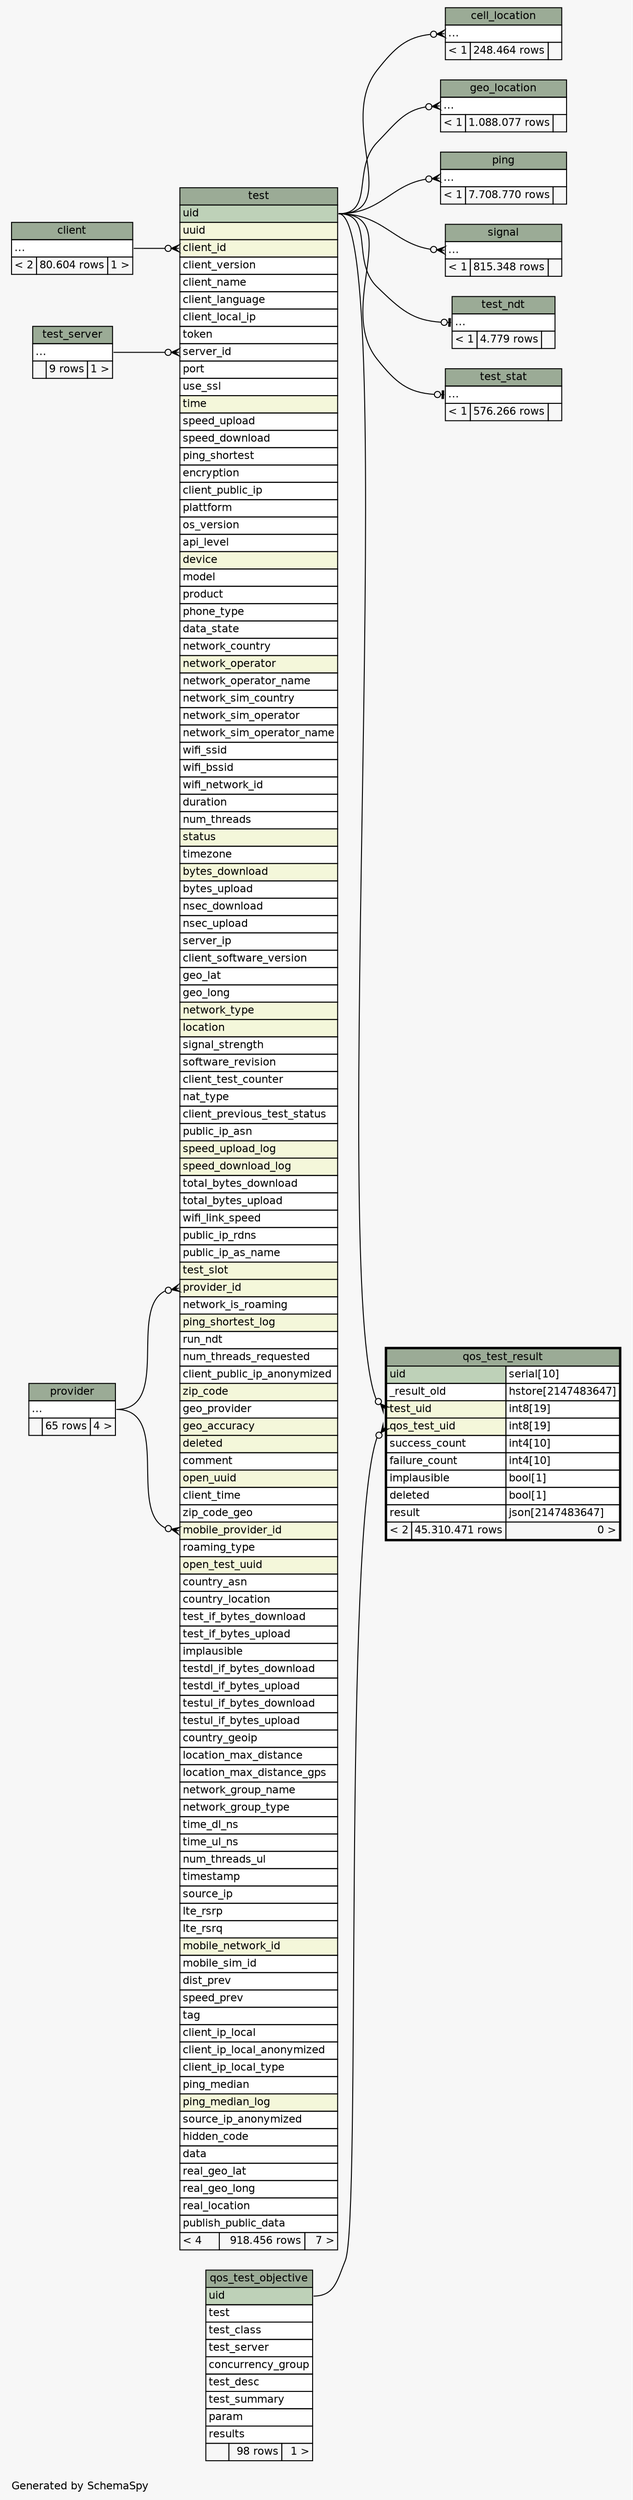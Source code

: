 // dot 2.38.0 on Windows 8 6.2
// SchemaSpy rev 590
digraph "twoDegreesRelationshipsDiagram" {
  graph [
    rankdir="RL"
    bgcolor="#f7f7f7"
    label="\nGenerated by SchemaSpy"
    labeljust="l"
    nodesep="0.18"
    ranksep="0.46"
    fontname="Helvetica"
    fontsize="11"
  ];
  node [
    fontname="Helvetica"
    fontsize="11"
    shape="plaintext"
  ];
  edge [
    arrowsize="0.8"
  ];
  "cell_location":"elipses":w -> "test":"uid":e [arrowhead=none dir=back arrowtail=crowodot];
  "geo_location":"elipses":w -> "test":"uid":e [arrowhead=none dir=back arrowtail=crowodot];
  "ping":"elipses":w -> "test":"uid":e [arrowhead=none dir=back arrowtail=crowodot];
  "qos_test_result":"qos_test_uid":w -> "qos_test_objective":"uid":e [arrowhead=none dir=back arrowtail=crowodot];
  "qos_test_result":"test_uid":w -> "test":"uid":e [arrowhead=none dir=back arrowtail=crowodot];
  "signal":"elipses":w -> "test":"uid":e [arrowhead=none dir=back arrowtail=crowodot];
  "test":"client_id":w -> "client":"elipses":e [arrowhead=none dir=back arrowtail=crowodot];
  "test":"mobile_provider_id":w -> "provider":"elipses":e [arrowhead=none dir=back arrowtail=crowodot];
  "test":"provider_id":w -> "provider":"elipses":e [arrowhead=none dir=back arrowtail=crowodot];
  "test":"server_id":w -> "test_server":"elipses":e [arrowhead=none dir=back arrowtail=crowodot];
  "test_ndt":"elipses":w -> "test":"uid":e [arrowhead=none dir=back arrowtail=teeodot];
  "test_stat":"elipses":w -> "test":"uid":e [arrowhead=none dir=back arrowtail=teeodot];
  "cell_location" [
    label=<
    <TABLE BORDER="0" CELLBORDER="1" CELLSPACING="0" BGCOLOR="#ffffff">
      <TR><TD COLSPAN="3" BGCOLOR="#9bab96" ALIGN="CENTER">cell_location</TD></TR>
      <TR><TD PORT="elipses" COLSPAN="3" ALIGN="LEFT">...</TD></TR>
      <TR><TD ALIGN="LEFT" BGCOLOR="#f7f7f7">&lt; 1</TD><TD ALIGN="RIGHT" BGCOLOR="#f7f7f7">248.464 rows</TD><TD ALIGN="RIGHT" BGCOLOR="#f7f7f7">  </TD></TR>
    </TABLE>>
    URL="cell_location.html"
    tooltip="cell_location"
  ];
  "client" [
    label=<
    <TABLE BORDER="0" CELLBORDER="1" CELLSPACING="0" BGCOLOR="#ffffff">
      <TR><TD COLSPAN="3" BGCOLOR="#9bab96" ALIGN="CENTER">client</TD></TR>
      <TR><TD PORT="elipses" COLSPAN="3" ALIGN="LEFT">...</TD></TR>
      <TR><TD ALIGN="LEFT" BGCOLOR="#f7f7f7">&lt; 2</TD><TD ALIGN="RIGHT" BGCOLOR="#f7f7f7">80.604 rows</TD><TD ALIGN="RIGHT" BGCOLOR="#f7f7f7">1 &gt;</TD></TR>
    </TABLE>>
    URL="client.html"
    tooltip="client"
  ];
  "geo_location" [
    label=<
    <TABLE BORDER="0" CELLBORDER="1" CELLSPACING="0" BGCOLOR="#ffffff">
      <TR><TD COLSPAN="3" BGCOLOR="#9bab96" ALIGN="CENTER">geo_location</TD></TR>
      <TR><TD PORT="elipses" COLSPAN="3" ALIGN="LEFT">...</TD></TR>
      <TR><TD ALIGN="LEFT" BGCOLOR="#f7f7f7">&lt; 1</TD><TD ALIGN="RIGHT" BGCOLOR="#f7f7f7">1.088.077 rows</TD><TD ALIGN="RIGHT" BGCOLOR="#f7f7f7">  </TD></TR>
    </TABLE>>
    URL="geo_location.html"
    tooltip="geo_location"
  ];
  "ping" [
    label=<
    <TABLE BORDER="0" CELLBORDER="1" CELLSPACING="0" BGCOLOR="#ffffff">
      <TR><TD COLSPAN="3" BGCOLOR="#9bab96" ALIGN="CENTER">ping</TD></TR>
      <TR><TD PORT="elipses" COLSPAN="3" ALIGN="LEFT">...</TD></TR>
      <TR><TD ALIGN="LEFT" BGCOLOR="#f7f7f7">&lt; 1</TD><TD ALIGN="RIGHT" BGCOLOR="#f7f7f7">7.708.770 rows</TD><TD ALIGN="RIGHT" BGCOLOR="#f7f7f7">  </TD></TR>
    </TABLE>>
    URL="ping.html"
    tooltip="ping"
  ];
  "provider" [
    label=<
    <TABLE BORDER="0" CELLBORDER="1" CELLSPACING="0" BGCOLOR="#ffffff">
      <TR><TD COLSPAN="3" BGCOLOR="#9bab96" ALIGN="CENTER">provider</TD></TR>
      <TR><TD PORT="elipses" COLSPAN="3" ALIGN="LEFT">...</TD></TR>
      <TR><TD ALIGN="LEFT" BGCOLOR="#f7f7f7">  </TD><TD ALIGN="RIGHT" BGCOLOR="#f7f7f7">65 rows</TD><TD ALIGN="RIGHT" BGCOLOR="#f7f7f7">4 &gt;</TD></TR>
    </TABLE>>
    URL="provider.html"
    tooltip="provider"
  ];
  "qos_test_objective" [
    label=<
    <TABLE BORDER="0" CELLBORDER="1" CELLSPACING="0" BGCOLOR="#ffffff">
      <TR><TD COLSPAN="3" BGCOLOR="#9bab96" ALIGN="CENTER">qos_test_objective</TD></TR>
      <TR><TD PORT="uid" COLSPAN="3" BGCOLOR="#bed1b8" ALIGN="LEFT">uid</TD></TR>
      <TR><TD PORT="test" COLSPAN="3" ALIGN="LEFT">test</TD></TR>
      <TR><TD PORT="test_class" COLSPAN="3" ALIGN="LEFT">test_class</TD></TR>
      <TR><TD PORT="test_server" COLSPAN="3" ALIGN="LEFT">test_server</TD></TR>
      <TR><TD PORT="concurrency_group" COLSPAN="3" ALIGN="LEFT">concurrency_group</TD></TR>
      <TR><TD PORT="test_desc" COLSPAN="3" ALIGN="LEFT">test_desc</TD></TR>
      <TR><TD PORT="test_summary" COLSPAN="3" ALIGN="LEFT">test_summary</TD></TR>
      <TR><TD PORT="param" COLSPAN="3" ALIGN="LEFT">param</TD></TR>
      <TR><TD PORT="results" COLSPAN="3" ALIGN="LEFT">results</TD></TR>
      <TR><TD ALIGN="LEFT" BGCOLOR="#f7f7f7">  </TD><TD ALIGN="RIGHT" BGCOLOR="#f7f7f7">98 rows</TD><TD ALIGN="RIGHT" BGCOLOR="#f7f7f7">1 &gt;</TD></TR>
    </TABLE>>
    URL="qos_test_objective.html"
    tooltip="qos_test_objective"
  ];
  "qos_test_result" [
    label=<
    <TABLE BORDER="2" CELLBORDER="1" CELLSPACING="0" BGCOLOR="#ffffff">
      <TR><TD COLSPAN="3" BGCOLOR="#9bab96" ALIGN="CENTER">qos_test_result</TD></TR>
      <TR><TD PORT="uid" COLSPAN="2" BGCOLOR="#bed1b8" ALIGN="LEFT">uid</TD><TD PORT="uid.type" ALIGN="LEFT">serial[10]</TD></TR>
      <TR><TD PORT="_result_old" COLSPAN="2" ALIGN="LEFT">_result_old</TD><TD PORT="_result_old.type" ALIGN="LEFT">hstore[2147483647]</TD></TR>
      <TR><TD PORT="test_uid" COLSPAN="2" BGCOLOR="#f4f7da" ALIGN="LEFT">test_uid</TD><TD PORT="test_uid.type" ALIGN="LEFT">int8[19]</TD></TR>
      <TR><TD PORT="qos_test_uid" COLSPAN="2" BGCOLOR="#f4f7da" ALIGN="LEFT">qos_test_uid</TD><TD PORT="qos_test_uid.type" ALIGN="LEFT">int8[19]</TD></TR>
      <TR><TD PORT="success_count" COLSPAN="2" ALIGN="LEFT">success_count</TD><TD PORT="success_count.type" ALIGN="LEFT">int4[10]</TD></TR>
      <TR><TD PORT="failure_count" COLSPAN="2" ALIGN="LEFT">failure_count</TD><TD PORT="failure_count.type" ALIGN="LEFT">int4[10]</TD></TR>
      <TR><TD PORT="implausible" COLSPAN="2" ALIGN="LEFT">implausible</TD><TD PORT="implausible.type" ALIGN="LEFT">bool[1]</TD></TR>
      <TR><TD PORT="deleted" COLSPAN="2" ALIGN="LEFT">deleted</TD><TD PORT="deleted.type" ALIGN="LEFT">bool[1]</TD></TR>
      <TR><TD PORT="result" COLSPAN="2" ALIGN="LEFT">result</TD><TD PORT="result.type" ALIGN="LEFT">json[2147483647]</TD></TR>
      <TR><TD ALIGN="LEFT" BGCOLOR="#f7f7f7">&lt; 2</TD><TD ALIGN="RIGHT" BGCOLOR="#f7f7f7">45.310.471 rows</TD><TD ALIGN="RIGHT" BGCOLOR="#f7f7f7">0 &gt;</TD></TR>
    </TABLE>>
    URL="qos_test_result.html"
    tooltip="qos_test_result"
  ];
  "signal" [
    label=<
    <TABLE BORDER="0" CELLBORDER="1" CELLSPACING="0" BGCOLOR="#ffffff">
      <TR><TD COLSPAN="3" BGCOLOR="#9bab96" ALIGN="CENTER">signal</TD></TR>
      <TR><TD PORT="elipses" COLSPAN="3" ALIGN="LEFT">...</TD></TR>
      <TR><TD ALIGN="LEFT" BGCOLOR="#f7f7f7">&lt; 1</TD><TD ALIGN="RIGHT" BGCOLOR="#f7f7f7">815.348 rows</TD><TD ALIGN="RIGHT" BGCOLOR="#f7f7f7">  </TD></TR>
    </TABLE>>
    URL="signal.html"
    tooltip="signal"
  ];
  "test" [
    label=<
    <TABLE BORDER="0" CELLBORDER="1" CELLSPACING="0" BGCOLOR="#ffffff">
      <TR><TD COLSPAN="3" BGCOLOR="#9bab96" ALIGN="CENTER">test</TD></TR>
      <TR><TD PORT="uid" COLSPAN="3" BGCOLOR="#bed1b8" ALIGN="LEFT">uid</TD></TR>
      <TR><TD PORT="uuid" COLSPAN="3" BGCOLOR="#f4f7da" ALIGN="LEFT">uuid</TD></TR>
      <TR><TD PORT="client_id" COLSPAN="3" BGCOLOR="#f4f7da" ALIGN="LEFT">client_id</TD></TR>
      <TR><TD PORT="client_version" COLSPAN="3" ALIGN="LEFT">client_version</TD></TR>
      <TR><TD PORT="client_name" COLSPAN="3" ALIGN="LEFT">client_name</TD></TR>
      <TR><TD PORT="client_language" COLSPAN="3" ALIGN="LEFT">client_language</TD></TR>
      <TR><TD PORT="client_local_ip" COLSPAN="3" ALIGN="LEFT">client_local_ip</TD></TR>
      <TR><TD PORT="token" COLSPAN="3" ALIGN="LEFT">token</TD></TR>
      <TR><TD PORT="server_id" COLSPAN="3" ALIGN="LEFT">server_id</TD></TR>
      <TR><TD PORT="port" COLSPAN="3" ALIGN="LEFT">port</TD></TR>
      <TR><TD PORT="use_ssl" COLSPAN="3" ALIGN="LEFT">use_ssl</TD></TR>
      <TR><TD PORT="time" COLSPAN="3" BGCOLOR="#f4f7da" ALIGN="LEFT">time</TD></TR>
      <TR><TD PORT="speed_upload" COLSPAN="3" ALIGN="LEFT">speed_upload</TD></TR>
      <TR><TD PORT="speed_download" COLSPAN="3" ALIGN="LEFT">speed_download</TD></TR>
      <TR><TD PORT="ping_shortest" COLSPAN="3" ALIGN="LEFT">ping_shortest</TD></TR>
      <TR><TD PORT="encryption" COLSPAN="3" ALIGN="LEFT">encryption</TD></TR>
      <TR><TD PORT="client_public_ip" COLSPAN="3" ALIGN="LEFT">client_public_ip</TD></TR>
      <TR><TD PORT="plattform" COLSPAN="3" ALIGN="LEFT">plattform</TD></TR>
      <TR><TD PORT="os_version" COLSPAN="3" ALIGN="LEFT">os_version</TD></TR>
      <TR><TD PORT="api_level" COLSPAN="3" ALIGN="LEFT">api_level</TD></TR>
      <TR><TD PORT="device" COLSPAN="3" BGCOLOR="#f4f7da" ALIGN="LEFT">device</TD></TR>
      <TR><TD PORT="model" COLSPAN="3" ALIGN="LEFT">model</TD></TR>
      <TR><TD PORT="product" COLSPAN="3" ALIGN="LEFT">product</TD></TR>
      <TR><TD PORT="phone_type" COLSPAN="3" ALIGN="LEFT">phone_type</TD></TR>
      <TR><TD PORT="data_state" COLSPAN="3" ALIGN="LEFT">data_state</TD></TR>
      <TR><TD PORT="network_country" COLSPAN="3" ALIGN="LEFT">network_country</TD></TR>
      <TR><TD PORT="network_operator" COLSPAN="3" BGCOLOR="#f4f7da" ALIGN="LEFT">network_operator</TD></TR>
      <TR><TD PORT="network_operator_name" COLSPAN="3" ALIGN="LEFT">network_operator_name</TD></TR>
      <TR><TD PORT="network_sim_country" COLSPAN="3" ALIGN="LEFT">network_sim_country</TD></TR>
      <TR><TD PORT="network_sim_operator" COLSPAN="3" ALIGN="LEFT">network_sim_operator</TD></TR>
      <TR><TD PORT="network_sim_operator_name" COLSPAN="3" ALIGN="LEFT">network_sim_operator_name</TD></TR>
      <TR><TD PORT="wifi_ssid" COLSPAN="3" ALIGN="LEFT">wifi_ssid</TD></TR>
      <TR><TD PORT="wifi_bssid" COLSPAN="3" ALIGN="LEFT">wifi_bssid</TD></TR>
      <TR><TD PORT="wifi_network_id" COLSPAN="3" ALIGN="LEFT">wifi_network_id</TD></TR>
      <TR><TD PORT="duration" COLSPAN="3" ALIGN="LEFT">duration</TD></TR>
      <TR><TD PORT="num_threads" COLSPAN="3" ALIGN="LEFT">num_threads</TD></TR>
      <TR><TD PORT="status" COLSPAN="3" BGCOLOR="#f4f7da" ALIGN="LEFT">status</TD></TR>
      <TR><TD PORT="timezone" COLSPAN="3" ALIGN="LEFT">timezone</TD></TR>
      <TR><TD PORT="bytes_download" COLSPAN="3" BGCOLOR="#f4f7da" ALIGN="LEFT">bytes_download</TD></TR>
      <TR><TD PORT="bytes_upload" COLSPAN="3" ALIGN="LEFT">bytes_upload</TD></TR>
      <TR><TD PORT="nsec_download" COLSPAN="3" ALIGN="LEFT">nsec_download</TD></TR>
      <TR><TD PORT="nsec_upload" COLSPAN="3" ALIGN="LEFT">nsec_upload</TD></TR>
      <TR><TD PORT="server_ip" COLSPAN="3" ALIGN="LEFT">server_ip</TD></TR>
      <TR><TD PORT="client_software_version" COLSPAN="3" ALIGN="LEFT">client_software_version</TD></TR>
      <TR><TD PORT="geo_lat" COLSPAN="3" ALIGN="LEFT">geo_lat</TD></TR>
      <TR><TD PORT="geo_long" COLSPAN="3" ALIGN="LEFT">geo_long</TD></TR>
      <TR><TD PORT="network_type" COLSPAN="3" BGCOLOR="#f4f7da" ALIGN="LEFT">network_type</TD></TR>
      <TR><TD PORT="location" COLSPAN="3" BGCOLOR="#f4f7da" ALIGN="LEFT">location</TD></TR>
      <TR><TD PORT="signal_strength" COLSPAN="3" ALIGN="LEFT">signal_strength</TD></TR>
      <TR><TD PORT="software_revision" COLSPAN="3" ALIGN="LEFT">software_revision</TD></TR>
      <TR><TD PORT="client_test_counter" COLSPAN="3" ALIGN="LEFT">client_test_counter</TD></TR>
      <TR><TD PORT="nat_type" COLSPAN="3" ALIGN="LEFT">nat_type</TD></TR>
      <TR><TD PORT="client_previous_test_status" COLSPAN="3" ALIGN="LEFT">client_previous_test_status</TD></TR>
      <TR><TD PORT="public_ip_asn" COLSPAN="3" ALIGN="LEFT">public_ip_asn</TD></TR>
      <TR><TD PORT="speed_upload_log" COLSPAN="3" BGCOLOR="#f4f7da" ALIGN="LEFT">speed_upload_log</TD></TR>
      <TR><TD PORT="speed_download_log" COLSPAN="3" BGCOLOR="#f4f7da" ALIGN="LEFT">speed_download_log</TD></TR>
      <TR><TD PORT="total_bytes_download" COLSPAN="3" ALIGN="LEFT">total_bytes_download</TD></TR>
      <TR><TD PORT="total_bytes_upload" COLSPAN="3" ALIGN="LEFT">total_bytes_upload</TD></TR>
      <TR><TD PORT="wifi_link_speed" COLSPAN="3" ALIGN="LEFT">wifi_link_speed</TD></TR>
      <TR><TD PORT="public_ip_rdns" COLSPAN="3" ALIGN="LEFT">public_ip_rdns</TD></TR>
      <TR><TD PORT="public_ip_as_name" COLSPAN="3" ALIGN="LEFT">public_ip_as_name</TD></TR>
      <TR><TD PORT="test_slot" COLSPAN="3" BGCOLOR="#f4f7da" ALIGN="LEFT">test_slot</TD></TR>
      <TR><TD PORT="provider_id" COLSPAN="3" BGCOLOR="#f4f7da" ALIGN="LEFT">provider_id</TD></TR>
      <TR><TD PORT="network_is_roaming" COLSPAN="3" ALIGN="LEFT">network_is_roaming</TD></TR>
      <TR><TD PORT="ping_shortest_log" COLSPAN="3" BGCOLOR="#f4f7da" ALIGN="LEFT">ping_shortest_log</TD></TR>
      <TR><TD PORT="run_ndt" COLSPAN="3" ALIGN="LEFT">run_ndt</TD></TR>
      <TR><TD PORT="num_threads_requested" COLSPAN="3" ALIGN="LEFT">num_threads_requested</TD></TR>
      <TR><TD PORT="client_public_ip_anonymized" COLSPAN="3" ALIGN="LEFT">client_public_ip_anonymized</TD></TR>
      <TR><TD PORT="zip_code" COLSPAN="3" BGCOLOR="#f4f7da" ALIGN="LEFT">zip_code</TD></TR>
      <TR><TD PORT="geo_provider" COLSPAN="3" ALIGN="LEFT">geo_provider</TD></TR>
      <TR><TD PORT="geo_accuracy" COLSPAN="3" BGCOLOR="#f4f7da" ALIGN="LEFT">geo_accuracy</TD></TR>
      <TR><TD PORT="deleted" COLSPAN="3" BGCOLOR="#f4f7da" ALIGN="LEFT">deleted</TD></TR>
      <TR><TD PORT="comment" COLSPAN="3" ALIGN="LEFT">comment</TD></TR>
      <TR><TD PORT="open_uuid" COLSPAN="3" BGCOLOR="#f4f7da" ALIGN="LEFT">open_uuid</TD></TR>
      <TR><TD PORT="client_time" COLSPAN="3" ALIGN="LEFT">client_time</TD></TR>
      <TR><TD PORT="zip_code_geo" COLSPAN="3" ALIGN="LEFT">zip_code_geo</TD></TR>
      <TR><TD PORT="mobile_provider_id" COLSPAN="3" BGCOLOR="#f4f7da" ALIGN="LEFT">mobile_provider_id</TD></TR>
      <TR><TD PORT="roaming_type" COLSPAN="3" ALIGN="LEFT">roaming_type</TD></TR>
      <TR><TD PORT="open_test_uuid" COLSPAN="3" BGCOLOR="#f4f7da" ALIGN="LEFT">open_test_uuid</TD></TR>
      <TR><TD PORT="country_asn" COLSPAN="3" ALIGN="LEFT">country_asn</TD></TR>
      <TR><TD PORT="country_location" COLSPAN="3" ALIGN="LEFT">country_location</TD></TR>
      <TR><TD PORT="test_if_bytes_download" COLSPAN="3" ALIGN="LEFT">test_if_bytes_download</TD></TR>
      <TR><TD PORT="test_if_bytes_upload" COLSPAN="3" ALIGN="LEFT">test_if_bytes_upload</TD></TR>
      <TR><TD PORT="implausible" COLSPAN="3" ALIGN="LEFT">implausible</TD></TR>
      <TR><TD PORT="testdl_if_bytes_download" COLSPAN="3" ALIGN="LEFT">testdl_if_bytes_download</TD></TR>
      <TR><TD PORT="testdl_if_bytes_upload" COLSPAN="3" ALIGN="LEFT">testdl_if_bytes_upload</TD></TR>
      <TR><TD PORT="testul_if_bytes_download" COLSPAN="3" ALIGN="LEFT">testul_if_bytes_download</TD></TR>
      <TR><TD PORT="testul_if_bytes_upload" COLSPAN="3" ALIGN="LEFT">testul_if_bytes_upload</TD></TR>
      <TR><TD PORT="country_geoip" COLSPAN="3" ALIGN="LEFT">country_geoip</TD></TR>
      <TR><TD PORT="location_max_distance" COLSPAN="3" ALIGN="LEFT">location_max_distance</TD></TR>
      <TR><TD PORT="location_max_distance_gps" COLSPAN="3" ALIGN="LEFT">location_max_distance_gps</TD></TR>
      <TR><TD PORT="network_group_name" COLSPAN="3" ALIGN="LEFT">network_group_name</TD></TR>
      <TR><TD PORT="network_group_type" COLSPAN="3" ALIGN="LEFT">network_group_type</TD></TR>
      <TR><TD PORT="time_dl_ns" COLSPAN="3" ALIGN="LEFT">time_dl_ns</TD></TR>
      <TR><TD PORT="time_ul_ns" COLSPAN="3" ALIGN="LEFT">time_ul_ns</TD></TR>
      <TR><TD PORT="num_threads_ul" COLSPAN="3" ALIGN="LEFT">num_threads_ul</TD></TR>
      <TR><TD PORT="timestamp" COLSPAN="3" ALIGN="LEFT">timestamp</TD></TR>
      <TR><TD PORT="source_ip" COLSPAN="3" ALIGN="LEFT">source_ip</TD></TR>
      <TR><TD PORT="lte_rsrp" COLSPAN="3" ALIGN="LEFT">lte_rsrp</TD></TR>
      <TR><TD PORT="lte_rsrq" COLSPAN="3" ALIGN="LEFT">lte_rsrq</TD></TR>
      <TR><TD PORT="mobile_network_id" COLSPAN="3" BGCOLOR="#f4f7da" ALIGN="LEFT">mobile_network_id</TD></TR>
      <TR><TD PORT="mobile_sim_id" COLSPAN="3" ALIGN="LEFT">mobile_sim_id</TD></TR>
      <TR><TD PORT="dist_prev" COLSPAN="3" ALIGN="LEFT">dist_prev</TD></TR>
      <TR><TD PORT="speed_prev" COLSPAN="3" ALIGN="LEFT">speed_prev</TD></TR>
      <TR><TD PORT="tag" COLSPAN="3" ALIGN="LEFT">tag</TD></TR>
      <TR><TD PORT="client_ip_local" COLSPAN="3" ALIGN="LEFT">client_ip_local</TD></TR>
      <TR><TD PORT="client_ip_local_anonymized" COLSPAN="3" ALIGN="LEFT">client_ip_local_anonymized</TD></TR>
      <TR><TD PORT="client_ip_local_type" COLSPAN="3" ALIGN="LEFT">client_ip_local_type</TD></TR>
      <TR><TD PORT="ping_median" COLSPAN="3" ALIGN="LEFT">ping_median</TD></TR>
      <TR><TD PORT="ping_median_log" COLSPAN="3" BGCOLOR="#f4f7da" ALIGN="LEFT">ping_median_log</TD></TR>
      <TR><TD PORT="source_ip_anonymized" COLSPAN="3" ALIGN="LEFT">source_ip_anonymized</TD></TR>
      <TR><TD PORT="hidden_code" COLSPAN="3" ALIGN="LEFT">hidden_code</TD></TR>
      <TR><TD PORT="data" COLSPAN="3" ALIGN="LEFT">data</TD></TR>
      <TR><TD PORT="real_geo_lat" COLSPAN="3" ALIGN="LEFT">real_geo_lat</TD></TR>
      <TR><TD PORT="real_geo_long" COLSPAN="3" ALIGN="LEFT">real_geo_long</TD></TR>
      <TR><TD PORT="real_location" COLSPAN="3" ALIGN="LEFT">real_location</TD></TR>
      <TR><TD PORT="publish_public_data" COLSPAN="3" ALIGN="LEFT">publish_public_data</TD></TR>
      <TR><TD ALIGN="LEFT" BGCOLOR="#f7f7f7">&lt; 4</TD><TD ALIGN="RIGHT" BGCOLOR="#f7f7f7">918.456 rows</TD><TD ALIGN="RIGHT" BGCOLOR="#f7f7f7">7 &gt;</TD></TR>
    </TABLE>>
    URL="test.html"
    tooltip="test"
  ];
  "test_ndt" [
    label=<
    <TABLE BORDER="0" CELLBORDER="1" CELLSPACING="0" BGCOLOR="#ffffff">
      <TR><TD COLSPAN="3" BGCOLOR="#9bab96" ALIGN="CENTER">test_ndt</TD></TR>
      <TR><TD PORT="elipses" COLSPAN="3" ALIGN="LEFT">...</TD></TR>
      <TR><TD ALIGN="LEFT" BGCOLOR="#f7f7f7">&lt; 1</TD><TD ALIGN="RIGHT" BGCOLOR="#f7f7f7">4.779 rows</TD><TD ALIGN="RIGHT" BGCOLOR="#f7f7f7">  </TD></TR>
    </TABLE>>
    URL="test_ndt.html"
    tooltip="test_ndt"
  ];
  "test_server" [
    label=<
    <TABLE BORDER="0" CELLBORDER="1" CELLSPACING="0" BGCOLOR="#ffffff">
      <TR><TD COLSPAN="3" BGCOLOR="#9bab96" ALIGN="CENTER">test_server</TD></TR>
      <TR><TD PORT="elipses" COLSPAN="3" ALIGN="LEFT">...</TD></TR>
      <TR><TD ALIGN="LEFT" BGCOLOR="#f7f7f7">  </TD><TD ALIGN="RIGHT" BGCOLOR="#f7f7f7">9 rows</TD><TD ALIGN="RIGHT" BGCOLOR="#f7f7f7">1 &gt;</TD></TR>
    </TABLE>>
    URL="test_server.html"
    tooltip="test_server"
  ];
  "test_stat" [
    label=<
    <TABLE BORDER="0" CELLBORDER="1" CELLSPACING="0" BGCOLOR="#ffffff">
      <TR><TD COLSPAN="3" BGCOLOR="#9bab96" ALIGN="CENTER">test_stat</TD></TR>
      <TR><TD PORT="elipses" COLSPAN="3" ALIGN="LEFT">...</TD></TR>
      <TR><TD ALIGN="LEFT" BGCOLOR="#f7f7f7">&lt; 1</TD><TD ALIGN="RIGHT" BGCOLOR="#f7f7f7">576.266 rows</TD><TD ALIGN="RIGHT" BGCOLOR="#f7f7f7">  </TD></TR>
    </TABLE>>
    URL="test_stat.html"
    tooltip="test_stat"
  ];
}

